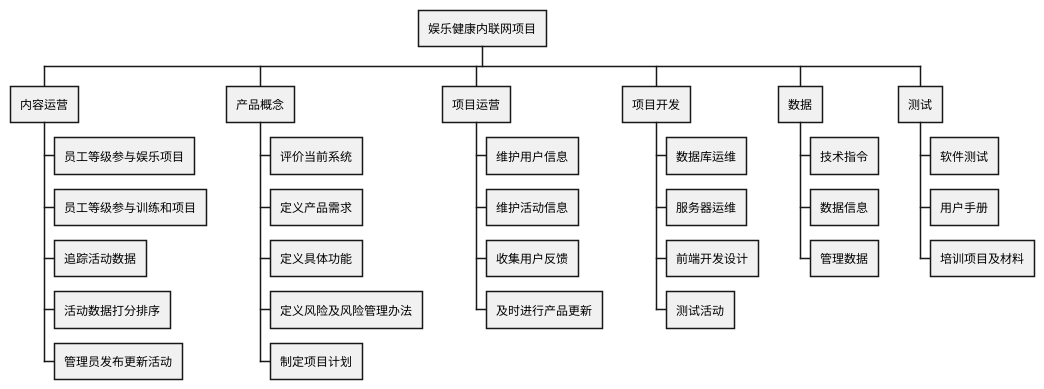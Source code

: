 @startwbs 娱乐健康内联网项目WBS
* 娱乐健康内联网项目
** 内容运营
*** 员工等级参与娱乐项目
*** 员工等级参与训练和项目
*** 追踪活动数据
*** 活动数据打分排序
*** 管理员发布更新活动
** 产品概念
*** 评价当前系统
*** 定义产品需求
*** 定义具体功能
*** 定义风险及风险管理办法
*** 制定项目计划
** 项目运营
*** 维护用户信息
*** 维护活动信息
*** 收集用户反馈
*** 及时进行产品更新
** 项目开发
*** 数据库运维
*** 服务器运维
*** 前端开发设计
*** 测试活动
** 数据
*** 技术指令
*** 数据信息
*** 管理数据
** 测试
*** 软件测试
*** 用户手册
*** 培训项目及材料
@endwbs
